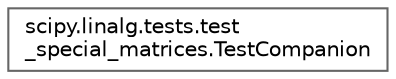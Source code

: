 digraph "Graphical Class Hierarchy"
{
 // LATEX_PDF_SIZE
  bgcolor="transparent";
  edge [fontname=Helvetica,fontsize=10,labelfontname=Helvetica,labelfontsize=10];
  node [fontname=Helvetica,fontsize=10,shape=box,height=0.2,width=0.4];
  rankdir="LR";
  Node0 [id="Node000000",label="scipy.linalg.tests.test\l_special_matrices.TestCompanion",height=0.2,width=0.4,color="grey40", fillcolor="white", style="filled",URL="$d1/d16/classscipy_1_1linalg_1_1tests_1_1test__special__matrices_1_1TestCompanion.html",tooltip=" "];
}
